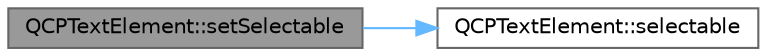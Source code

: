 digraph "QCPTextElement::setSelectable"
{
 // LATEX_PDF_SIZE
  bgcolor="transparent";
  edge [fontname=Helvetica,fontsize=10,labelfontname=Helvetica,labelfontsize=10];
  node [fontname=Helvetica,fontsize=10,shape=box,height=0.2,width=0.4];
  rankdir="LR";
  Node1 [label="QCPTextElement::setSelectable",height=0.2,width=0.4,color="gray40", fillcolor="grey60", style="filled", fontcolor="black",tooltip=" "];
  Node1 -> Node2 [color="steelblue1",style="solid"];
  Node2 [label="QCPTextElement::selectable",height=0.2,width=0.4,color="grey40", fillcolor="white", style="filled",URL="$class_q_c_p_text_element.html#a96e2a712fca40324a8489f75833b4096",tooltip=" "];
}
